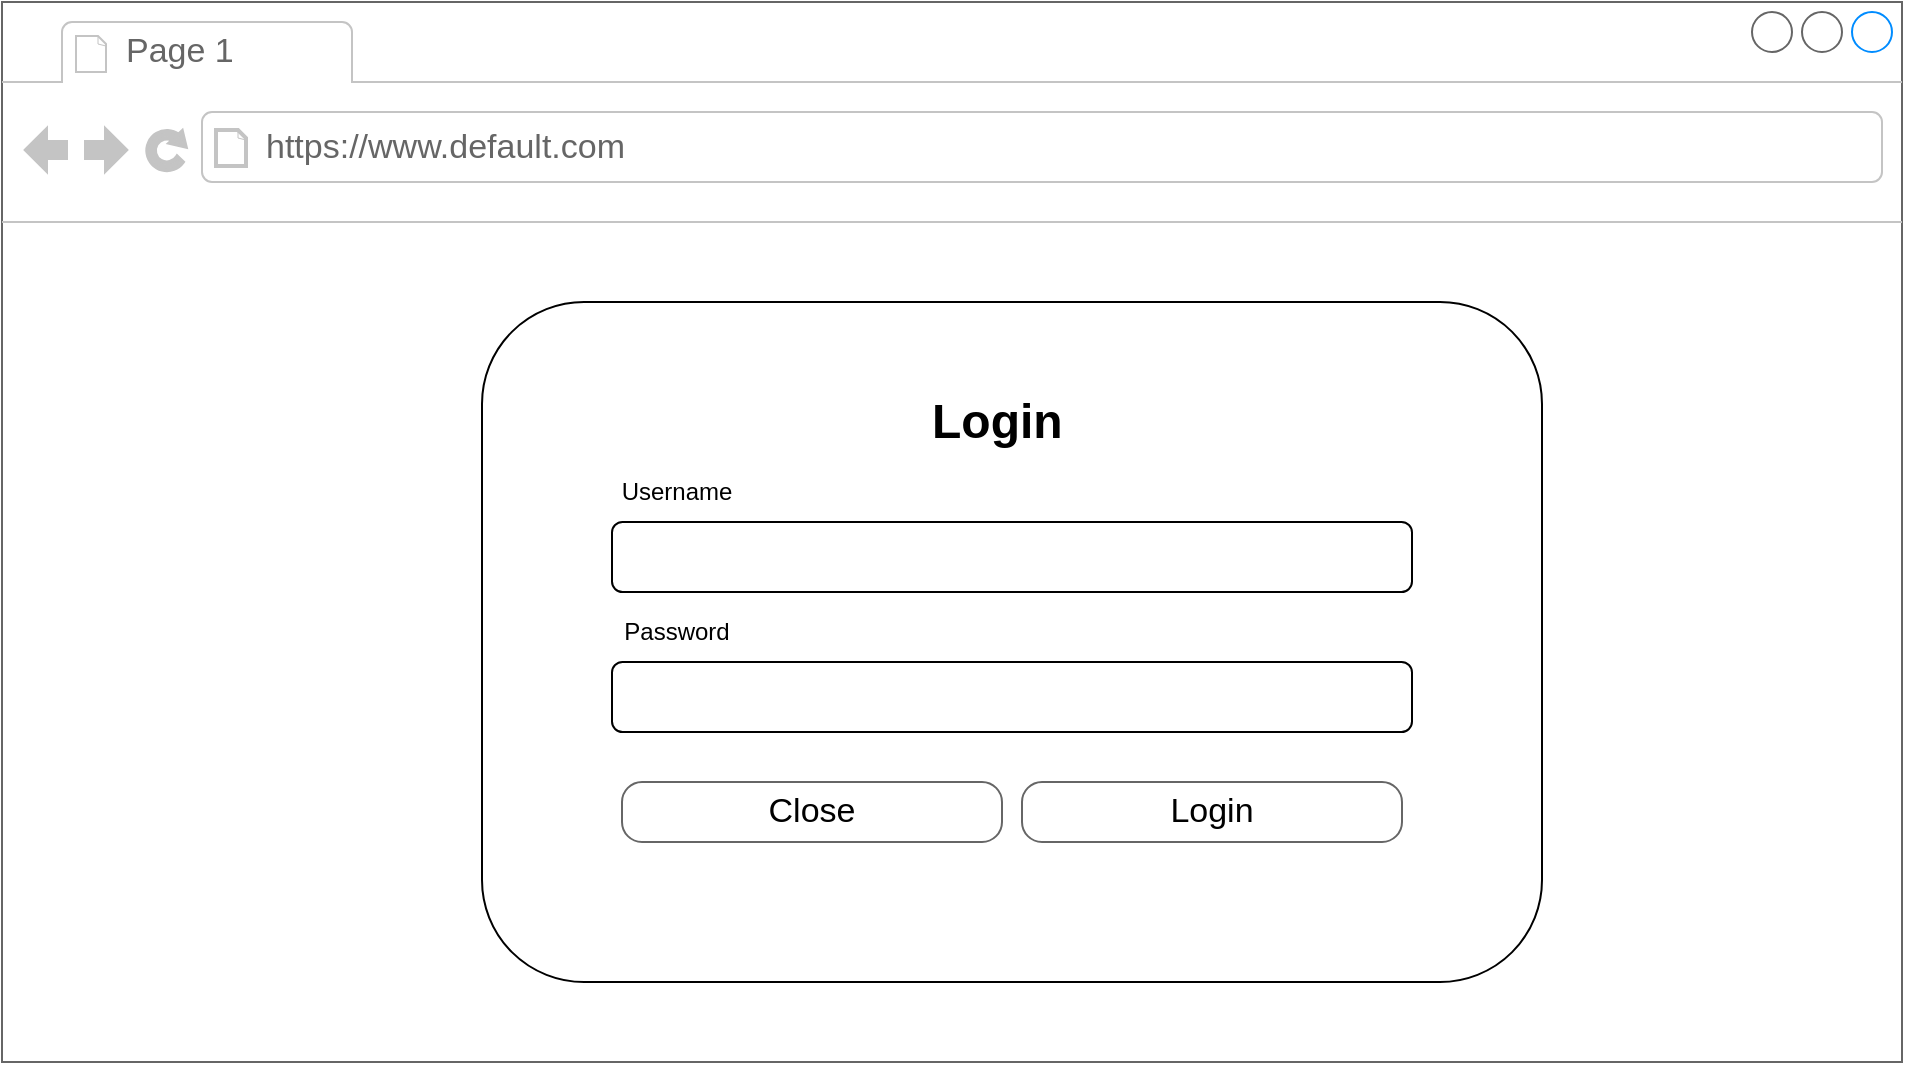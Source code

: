<mxfile version="17.1.1" type="onedrive"><diagram id="17GIARZ0wZbV5_vm9unI" name="Page-1"><mxGraphModel dx="1342" dy="557" grid="1" gridSize="10" guides="1" tooltips="1" connect="1" arrows="1" fold="1" page="1" pageScale="1" pageWidth="827" pageHeight="1169" math="0" shadow="0"><root><mxCell id="0"/><mxCell id="1" parent="0"/><mxCell id="Ttlr_0LO465B9LxqsO6z-1" value="" style="strokeWidth=1;shadow=0;dashed=0;align=center;html=1;shape=mxgraph.mockup.containers.browserWindow;rSize=0;strokeColor=#666666;mainText=,;recursiveResize=0;rounded=0;labelBackgroundColor=none;fontFamily=Verdana;fontSize=12" vertex="1" parent="1"><mxGeometry x="230" y="160" width="950" height="530" as="geometry"/></mxCell><mxCell id="Ttlr_0LO465B9LxqsO6z-2" value="Page 1" style="strokeWidth=1;shadow=0;dashed=0;align=center;html=1;shape=mxgraph.mockup.containers.anchor;fontSize=17;fontColor=#666666;align=left;" vertex="1" parent="Ttlr_0LO465B9LxqsO6z-1"><mxGeometry x="60" y="12" width="110" height="26" as="geometry"/></mxCell><mxCell id="Ttlr_0LO465B9LxqsO6z-3" value="https://www.default.com" style="strokeWidth=1;shadow=0;dashed=0;align=center;html=1;shape=mxgraph.mockup.containers.anchor;rSize=0;fontSize=17;fontColor=#666666;align=left;" vertex="1" parent="Ttlr_0LO465B9LxqsO6z-1"><mxGeometry x="130" y="60" width="250" height="26" as="geometry"/></mxCell><mxCell id="Ttlr_0LO465B9LxqsO6z-4" value="Section 1" style="text;html=1;points=[];align=left;verticalAlign=top;spacingTop=-4;fontSize=15;fontFamily=Verdana" vertex="1" parent="Ttlr_0LO465B9LxqsO6z-1"><mxGeometry x="350" y="230" width="170" height="30" as="geometry"/></mxCell><mxCell id="Ttlr_0LO465B9LxqsO6z-5" value="" style="rounded=1;whiteSpace=wrap;html=1;" vertex="1" parent="Ttlr_0LO465B9LxqsO6z-1"><mxGeometry x="240" y="150" width="530" height="340" as="geometry"/></mxCell><mxCell id="Ttlr_0LO465B9LxqsO6z-6" value="Close" style="strokeWidth=1;shadow=0;dashed=0;align=center;html=1;shape=mxgraph.mockup.buttons.button;strokeColor=#666666;mainText=;buttonStyle=round;fontSize=17;fontStyle=0;fillColor=none;whiteSpace=wrap;rounded=0;labelBackgroundColor=none;" vertex="1" parent="Ttlr_0LO465B9LxqsO6z-1"><mxGeometry x="310" y="390" width="190" height="30" as="geometry"/></mxCell><mxCell id="Ttlr_0LO465B9LxqsO6z-7" value="Login" style="strokeWidth=1;shadow=0;dashed=0;align=center;html=1;shape=mxgraph.mockup.buttons.button;strokeColor=#666666;mainText=;buttonStyle=round;fontSize=17;fontStyle=0;fillColor=none;whiteSpace=wrap;rounded=0;labelBackgroundColor=none;" vertex="1" parent="Ttlr_0LO465B9LxqsO6z-1"><mxGeometry x="510" y="390" width="190" height="30" as="geometry"/></mxCell><mxCell id="Ttlr_0LO465B9LxqsO6z-8" value="" style="rounded=1;whiteSpace=wrap;html=1;" vertex="1" parent="Ttlr_0LO465B9LxqsO6z-1"><mxGeometry x="305" y="260" width="400" height="35" as="geometry"/></mxCell><mxCell id="Ttlr_0LO465B9LxqsO6z-9" value="&lt;h1&gt;&lt;span&gt;Login&lt;/span&gt;&lt;br&gt;&lt;/h1&gt;" style="text;html=1;strokeColor=none;fillColor=none;spacing=5;spacingTop=-20;whiteSpace=wrap;overflow=hidden;rounded=0;" vertex="1" parent="Ttlr_0LO465B9LxqsO6z-1"><mxGeometry x="460" y="190" width="100" height="40" as="geometry"/></mxCell><mxCell id="Ttlr_0LO465B9LxqsO6z-10" value="Username" style="text;html=1;strokeColor=none;fillColor=none;align=center;verticalAlign=middle;whiteSpace=wrap;rounded=0;" vertex="1" parent="Ttlr_0LO465B9LxqsO6z-1"><mxGeometry x="260" y="230" width="155" height="30" as="geometry"/></mxCell><mxCell id="Ttlr_0LO465B9LxqsO6z-11" value="Password" style="text;html=1;strokeColor=none;fillColor=none;align=center;verticalAlign=middle;whiteSpace=wrap;rounded=0;" vertex="1" parent="Ttlr_0LO465B9LxqsO6z-1"><mxGeometry x="260" y="300" width="155" height="30" as="geometry"/></mxCell><mxCell id="Ttlr_0LO465B9LxqsO6z-12" value="" style="rounded=1;whiteSpace=wrap;html=1;" vertex="1" parent="Ttlr_0LO465B9LxqsO6z-1"><mxGeometry x="305" y="330" width="400" height="35" as="geometry"/></mxCell></root></mxGraphModel></diagram></mxfile>